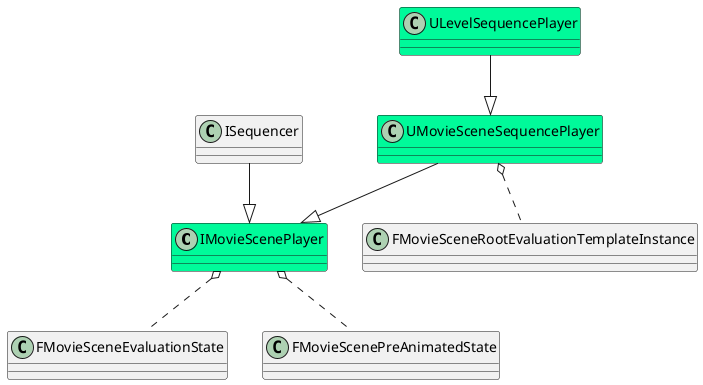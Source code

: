 @startuml

class IMovieScenePlayer #MediumSpringGreen

class UMovieSceneSequencePlayer #MediumSpringGreen

class ULevelSequencePlayer #MediumSpringGreen

ISequencer --|> IMovieScenePlayer 
UMovieSceneSequencePlayer --|> IMovieScenePlayer  
ULevelSequencePlayer --|> UMovieSceneSequencePlayer  

IMovieScenePlayer o.. FMovieSceneEvaluationState
IMovieScenePlayer o.. FMovieScenePreAnimatedState

UMovieSceneSequencePlayer o.. FMovieSceneRootEvaluationTemplateInstance
@enduml

@startuml
package "Track执行相关" #GreenYellow/LightGoldenRodYellow {

    class FMovieSceneContext
    class FMovieSceneEvalTemplate
    class FMovieSceneEvaluationTrack
    class FPersistentEvaluationData
    class FMovieSceneExecutionTokens
    class FMovieSceneEvaluationOperand
}

@enduml

@startuml 编辑器开启过程
-> FLevelSequenceActions : OpenAssetEditor
FLevelSequenceActions -> FLevelSequenceEditorToolkit : Initialize
activate FLevelSequenceEditorToolkit
    group 创建SequenceWidget
        FLevelSequenceEditorToolkit -> FSequencerModule : CreateSequencer
        FSequencerModule -> FSequencer : InitSequencer
        note right: sNew(<b><font color=red>SequenceWidget</b>)
    end group

    group 设置SequenceEdMode
        FLevelSequenceEditorToolkit -> FLevelEditorSequencerIntegration : AddSequencer
        FLevelEditorSequencerIntegration -> FLevelEditorSequencerIntegration : ActivateSequencerEditorMode
        FLevelEditorSequencerIntegration -> FSequenceEdMode : Activate FSequenceEdMode
        note right: GLevelEditorModeTools().ActivateMode( FSequencerEdMode::EM_SequencerMode )
    end group

    group 将SequenceWidget绑定到当前Window的Tab下显示
        FLevelSequenceEditorToolkit -> FLevelEditorModule : AttachSequencer
        FLevelEditorModule -> SLevelEditor: AttachSequencer
        SLevelEditor -> SDockTab : SetContent(<b><font color=red>SequenceWidget</b>)
    end group
deactivate FLevelSequenceEditorToolkit
@enduml

@startuml Sequence 计算一帧
-> UMovieSceneSequencePlayer : update
activate UMovieSceneSequencePlayer
UMovieSceneSequencePlayer -> UMovieSceneSequencePlayer : UpdateTimeCursorPosition
UMovieSceneSequencePlayer -> UMovieSceneSequencePlayer : UpdateMovieSceneInstance
UMovieSceneSequencePlayer -> FMovieSceneRootEvaluationTemplateInstance : <b><font color=blue>Evaluate</b>
activate FMovieSceneRootEvaluationTemplateInstance
    FMovieSceneRootEvaluationTemplateInstance -> FMovieSceneRootEvaluationTemplateInstance : <b><font color=blue>SetupFrame</b> 
    note right: Create <b><font color=red>FMovieSceneEvaluationGroup</b>
    FMovieSceneRootEvaluationTemplateInstance -> FMovieSceneRootEvaluationTemplateInstance : <b><font color=blue>ConstructEvaluationPtrCacheForFrame</b> 
    note right: Create <b><font color=red>FMovieSceneEvaluationPtrCache</b>
    FMovieSceneRootEvaluationTemplateInstance -> FMovieSceneRootEvaluationTemplateInstance : <b><font color=blue>EvaluateGroup</b>
    FMovieSceneRootEvaluationTemplateInstance -> FMovieSceneRootEvaluationTemplateInstance : Apply <b><font color=red>ExecutionTokens</b>

deactivate FMovieSceneRootEvaluationTemplateInstance

UMovieSceneSequencePlayer -> UMovieSceneSequencePlayer : ApplyLatentActions

deactivate UMovieSceneSequencePlayer
@enduml